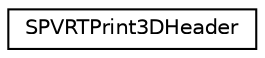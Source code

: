 digraph "Graphical Class Hierarchy"
{
  edge [fontname="Helvetica",fontsize="10",labelfontname="Helvetica",labelfontsize="10"];
  node [fontname="Helvetica",fontsize="10",shape=record];
  rankdir="LR";
  Node1 [label="SPVRTPrint3DHeader",height=0.2,width=0.4,color="black", fillcolor="white", style="filled",URL="$struct_s_p_v_r_t_print3_d_header.html",tooltip="A structure for information describing the loaded font. "];
}
